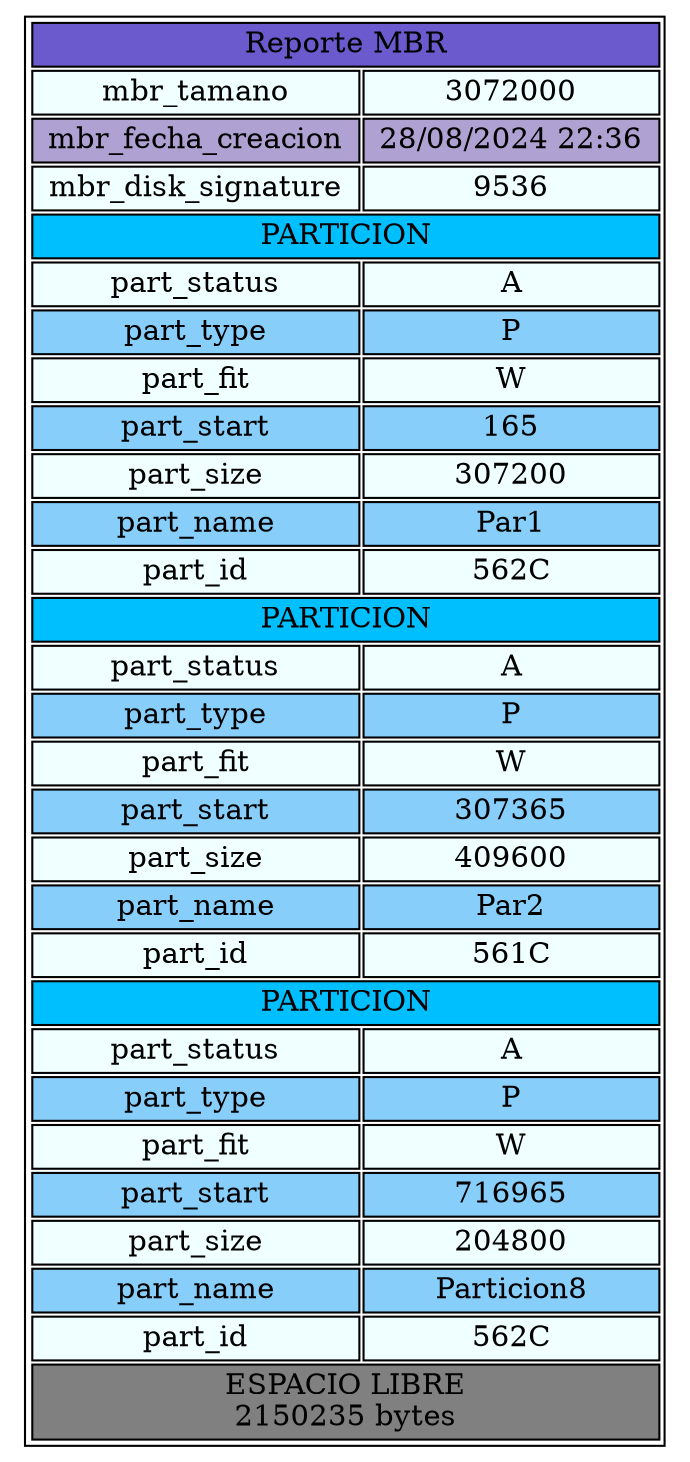 digraph { 
node [ shape=none ] 
TablaReportNodo [ label = < <table border="1"> 
 <tr>
  <td bgcolor='SlateBlue' COLSPAN="2"> Reporte MBR </td> 
 </tr> 
 <tr>
  <td bgcolor='Azure'> mbr_tamano </td> 
  <td bgcolor='Azure'> 3072000 </td> 
 </tr> 
 <tr>
  <td bgcolor='#AFA1D1'> mbr_fecha_creacion </td> 
  <td bgcolor='#AFA1D1'> 28/08/2024 22:36 </td> 
 </tr> 
 <tr>
  <td bgcolor='Azure'> mbr_disk_signature </td> 
  <td bgcolor='Azure'> 9536 </td> 
 </tr>  
 <tr>
  <td bgcolor='DeepSkyBlue' COLSPAN="2"> PARTICION </td> 
 </tr> 
 <tr>
  <td bgcolor='Azure'> part_status </td> 
  <td bgcolor='Azure'> A </td> 
 </tr> 
 <tr>
  <td bgcolor='LightSkyBlue'> part_type </td> 
  <td bgcolor='LightSkyBlue'> P </td> 
 </tr> 
 <tr>
  <td bgcolor='Azure'> part_fit </td> 
  <td bgcolor='Azure'> W </td> 
 </tr> 
 <tr>
  <td bgcolor='LightSkyBlue'> part_start </td> 
  <td bgcolor='LightSkyBlue'> 165 </td> 
 </tr> 
 <tr>
  <td bgcolor='Azure'> part_size </td> 
  <td bgcolor='Azure'> 307200 </td> 
 </tr> 
 <tr>
  <td bgcolor='LightSkyBlue'> part_name </td> 
  <td bgcolor='LightSkyBlue'> Par1 </td> 
 </tr> 
 <tr>
  <td bgcolor='Azure'> part_id </td> 
  <td bgcolor='Azure'> 562C </td> 
 </tr> 
 <tr>
  <td bgcolor='DeepSkyBlue' COLSPAN="2"> PARTICION </td> 
 </tr> 
 <tr>
  <td bgcolor='Azure'> part_status </td> 
  <td bgcolor='Azure'> A </td> 
 </tr> 
 <tr>
  <td bgcolor='LightSkyBlue'> part_type </td> 
  <td bgcolor='LightSkyBlue'> P </td> 
 </tr> 
 <tr>
  <td bgcolor='Azure'> part_fit </td> 
  <td bgcolor='Azure'> W </td> 
 </tr> 
 <tr>
  <td bgcolor='LightSkyBlue'> part_start </td> 
  <td bgcolor='LightSkyBlue'> 307365 </td> 
 </tr> 
 <tr>
  <td bgcolor='Azure'> part_size </td> 
  <td bgcolor='Azure'> 409600 </td> 
 </tr> 
 <tr>
  <td bgcolor='LightSkyBlue'> part_name </td> 
  <td bgcolor='LightSkyBlue'> Par2 </td> 
 </tr> 
 <tr>
  <td bgcolor='Azure'> part_id </td> 
  <td bgcolor='Azure'> 561C </td> 
 </tr> 
 <tr>
  <td bgcolor='DeepSkyBlue' COLSPAN="2"> PARTICION </td> 
 </tr> 
 <tr>
  <td bgcolor='Azure'> part_status </td> 
  <td bgcolor='Azure'> A </td> 
 </tr> 
 <tr>
  <td bgcolor='LightSkyBlue'> part_type </td> 
  <td bgcolor='LightSkyBlue'> P </td> 
 </tr> 
 <tr>
  <td bgcolor='Azure'> part_fit </td> 
  <td bgcolor='Azure'> W </td> 
 </tr> 
 <tr>
  <td bgcolor='LightSkyBlue'> part_start </td> 
  <td bgcolor='LightSkyBlue'> 716965 </td> 
 </tr> 
 <tr>
  <td bgcolor='Azure'> part_size </td> 
  <td bgcolor='Azure'> 204800 </td> 
 </tr> 
 <tr>
  <td bgcolor='LightSkyBlue'> part_name </td> 
  <td bgcolor='LightSkyBlue'> Particion8 </td> 
 </tr> 
 <tr>
  <td bgcolor='Azure'> part_id </td> 
  <td bgcolor='Azure'> 562C </td> 
 </tr> 
 <tr>
  <td bgcolor='#808080' COLSPAN="2"> ESPACIO LIBRE <br/> 2150235 bytes </td> 
 </tr> 
</table> > ]
}